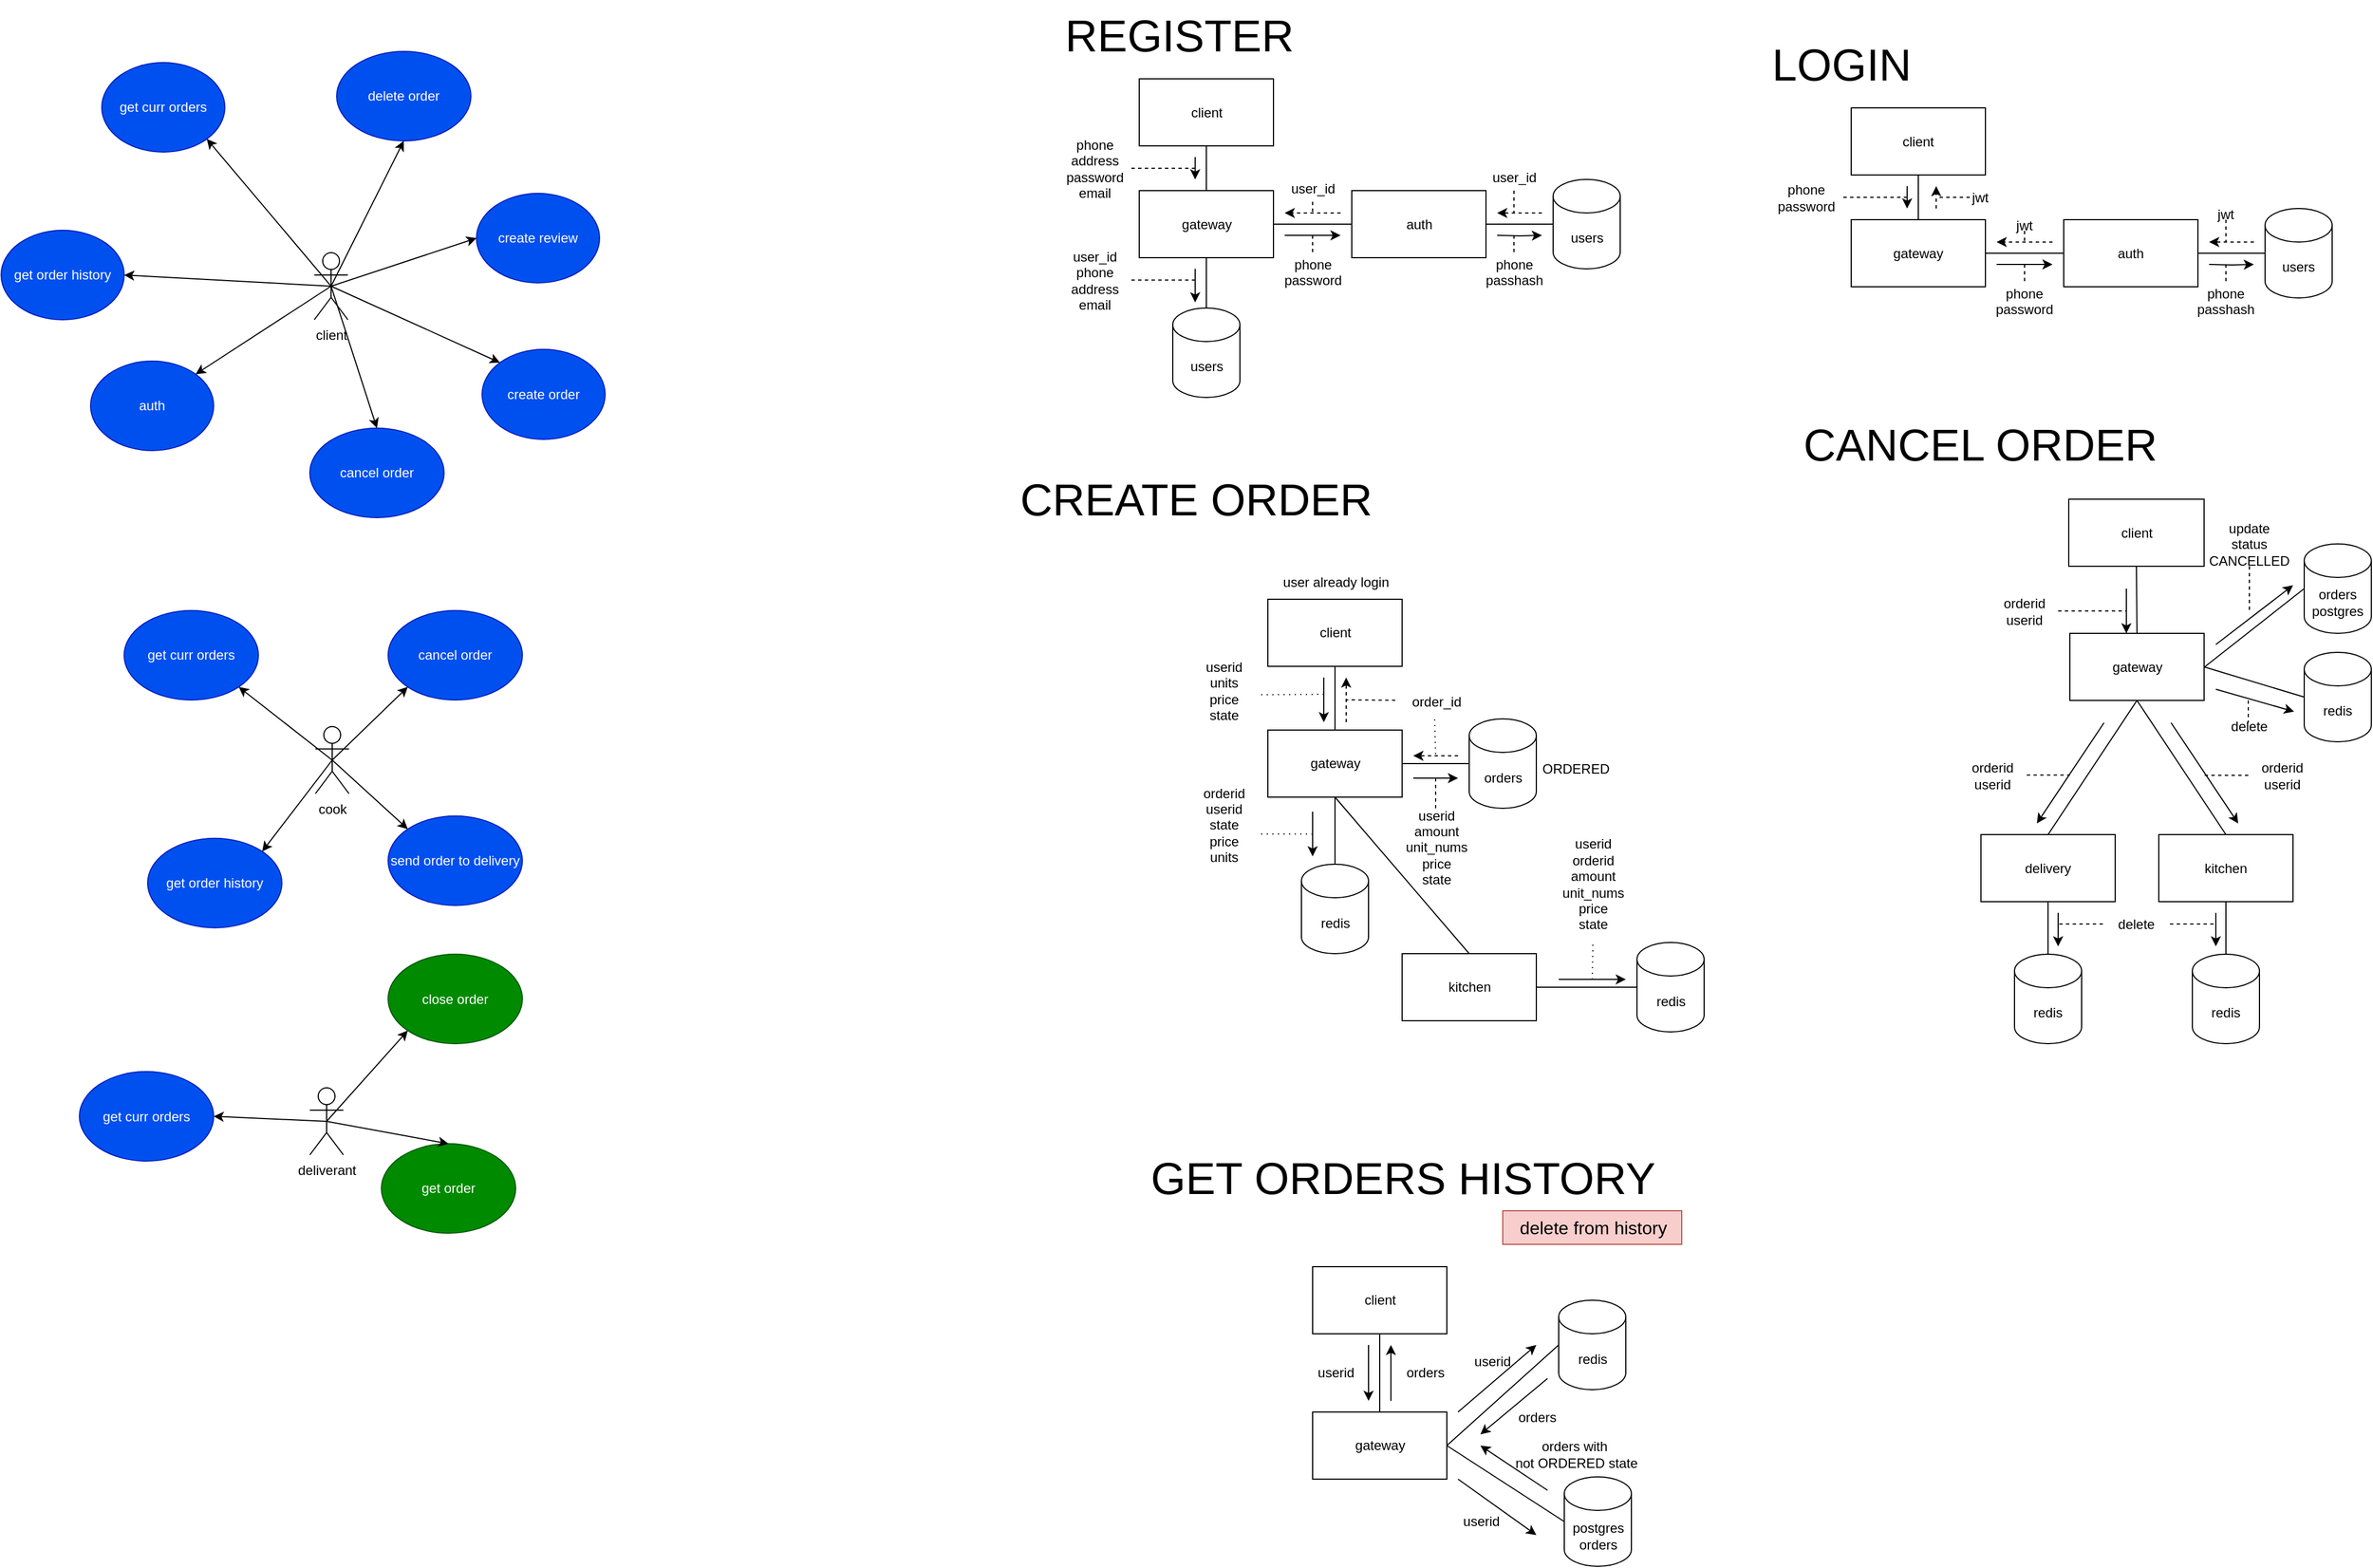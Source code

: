 <mxfile version="24.2.1" type="device">
  <diagram name="Страница — 1" id="h_CmLlEJqs-Y4hcS8QEQ">
    <mxGraphModel dx="2100" dy="2465" grid="1" gridSize="10" guides="1" tooltips="1" connect="1" arrows="1" fold="1" page="1" pageScale="1" pageWidth="827" pageHeight="1169" math="0" shadow="0">
      <root>
        <mxCell id="0" />
        <mxCell id="1" parent="0" />
        <mxCell id="nesLzePyY0byDXlQZDYF-5" value="client" style="shape=umlActor;verticalLabelPosition=bottom;verticalAlign=top;html=1;outlineConnect=0;" parent="1" vertex="1">
          <mxGeometry x="460" y="-237" width="30" height="60" as="geometry" />
        </mxCell>
        <mxCell id="nesLzePyY0byDXlQZDYF-7" value="auth" style="ellipse;whiteSpace=wrap;html=1;fillColor=#0050ef;fontColor=#ffffff;strokeColor=#001DBC;" parent="1" vertex="1">
          <mxGeometry x="260" y="-140" width="110" height="80" as="geometry" />
        </mxCell>
        <mxCell id="nesLzePyY0byDXlQZDYF-9" value="create order" style="ellipse;whiteSpace=wrap;html=1;fillColor=#0050ef;strokeColor=#001DBC;fontColor=#ffffff;" parent="1" vertex="1">
          <mxGeometry x="610" y="-150.5" width="110" height="80.5" as="geometry" />
        </mxCell>
        <mxCell id="nesLzePyY0byDXlQZDYF-10" value="cancel order" style="ellipse;whiteSpace=wrap;html=1;fillColor=#0050ef;fontColor=#ffffff;strokeColor=#001DBC;" parent="1" vertex="1">
          <mxGeometry x="456" y="-80" width="120" height="80" as="geometry" />
        </mxCell>
        <mxCell id="nesLzePyY0byDXlQZDYF-11" value="get order history" style="ellipse;whiteSpace=wrap;html=1;fillColor=#0050ef;fontColor=#ffffff;strokeColor=#001DBC;" parent="1" vertex="1">
          <mxGeometry x="180" y="-257" width="110" height="80" as="geometry" />
        </mxCell>
        <mxCell id="nesLzePyY0byDXlQZDYF-12" value="get curr orders" style="ellipse;whiteSpace=wrap;html=1;fillColor=#0050ef;fontColor=#ffffff;strokeColor=#001DBC;" parent="1" vertex="1">
          <mxGeometry x="270" y="-407" width="110" height="80" as="geometry" />
        </mxCell>
        <mxCell id="nesLzePyY0byDXlQZDYF-14" value="create review" style="ellipse;whiteSpace=wrap;html=1;fillColor=#0050ef;fontColor=#ffffff;strokeColor=#001DBC;" parent="1" vertex="1">
          <mxGeometry x="605" y="-290" width="110" height="80" as="geometry" />
        </mxCell>
        <mxCell id="nesLzePyY0byDXlQZDYF-15" value="" style="endArrow=none;html=1;rounded=0;entryX=0.5;entryY=0.5;entryDx=0;entryDy=0;entryPerimeter=0;exitX=1;exitY=1;exitDx=0;exitDy=0;endFill=0;startArrow=classic;startFill=1;" parent="1" source="nesLzePyY0byDXlQZDYF-12" target="nesLzePyY0byDXlQZDYF-5" edge="1">
          <mxGeometry width="50" height="50" relative="1" as="geometry">
            <mxPoint x="430" y="-97" as="sourcePoint" />
            <mxPoint x="480" y="-147" as="targetPoint" />
          </mxGeometry>
        </mxCell>
        <mxCell id="nesLzePyY0byDXlQZDYF-16" value="" style="endArrow=none;html=1;rounded=0;entryX=0.5;entryY=0.5;entryDx=0;entryDy=0;entryPerimeter=0;exitX=1;exitY=0.5;exitDx=0;exitDy=0;endFill=0;startArrow=classic;startFill=1;" parent="1" source="nesLzePyY0byDXlQZDYF-11" target="nesLzePyY0byDXlQZDYF-5" edge="1">
          <mxGeometry width="50" height="50" relative="1" as="geometry">
            <mxPoint x="160" y="-97" as="sourcePoint" />
            <mxPoint x="545" y="-197" as="targetPoint" />
          </mxGeometry>
        </mxCell>
        <mxCell id="nesLzePyY0byDXlQZDYF-17" value="" style="endArrow=none;html=1;rounded=0;exitX=1;exitY=0;exitDx=0;exitDy=0;entryX=0.5;entryY=0.5;entryDx=0;entryDy=0;entryPerimeter=0;endFill=0;startArrow=classic;startFill=1;" parent="1" source="nesLzePyY0byDXlQZDYF-7" target="nesLzePyY0byDXlQZDYF-5" edge="1">
          <mxGeometry width="50" height="50" relative="1" as="geometry">
            <mxPoint x="170" y="-87" as="sourcePoint" />
            <mxPoint x="555" y="-187" as="targetPoint" />
          </mxGeometry>
        </mxCell>
        <mxCell id="nesLzePyY0byDXlQZDYF-18" value="" style="endArrow=none;html=1;rounded=0;entryX=0.5;entryY=0.5;entryDx=0;entryDy=0;entryPerimeter=0;exitX=0.5;exitY=0;exitDx=0;exitDy=0;endFill=0;startArrow=classic;startFill=1;" parent="1" source="nesLzePyY0byDXlQZDYF-10" target="nesLzePyY0byDXlQZDYF-5" edge="1">
          <mxGeometry width="50" height="50" relative="1" as="geometry">
            <mxPoint x="180" y="-77" as="sourcePoint" />
            <mxPoint x="565" y="-177" as="targetPoint" />
          </mxGeometry>
        </mxCell>
        <mxCell id="nesLzePyY0byDXlQZDYF-19" value="" style="endArrow=none;html=1;rounded=0;exitX=0;exitY=0;exitDx=0;exitDy=0;entryX=0.5;entryY=0.5;entryDx=0;entryDy=0;entryPerimeter=0;endFill=0;startArrow=classic;startFill=1;" parent="1" source="nesLzePyY0byDXlQZDYF-9" target="nesLzePyY0byDXlQZDYF-5" edge="1">
          <mxGeometry width="50" height="50" relative="1" as="geometry">
            <mxPoint x="190" y="-67" as="sourcePoint" />
            <mxPoint x="530" y="-207" as="targetPoint" />
          </mxGeometry>
        </mxCell>
        <mxCell id="nesLzePyY0byDXlQZDYF-20" value="" style="endArrow=none;html=1;rounded=0;entryX=0.5;entryY=0.5;entryDx=0;entryDy=0;entryPerimeter=0;exitX=0;exitY=0.5;exitDx=0;exitDy=0;endFill=0;startArrow=classic;startFill=1;" parent="1" source="nesLzePyY0byDXlQZDYF-14" target="nesLzePyY0byDXlQZDYF-5" edge="1">
          <mxGeometry width="50" height="50" relative="1" as="geometry">
            <mxPoint x="200" y="-57" as="sourcePoint" />
            <mxPoint x="585" y="-157" as="targetPoint" />
          </mxGeometry>
        </mxCell>
        <mxCell id="nesLzePyY0byDXlQZDYF-21" value="cook&lt;div&gt;&lt;br&gt;&lt;/div&gt;" style="shape=umlActor;verticalLabelPosition=bottom;verticalAlign=top;html=1;outlineConnect=0;" parent="1" vertex="1">
          <mxGeometry x="461" y="186.88" width="30" height="60" as="geometry" />
        </mxCell>
        <mxCell id="nesLzePyY0byDXlQZDYF-23" value="get curr orders" style="ellipse;whiteSpace=wrap;html=1;fillColor=#0050ef;fontColor=#ffffff;strokeColor=#001DBC;" parent="1" vertex="1">
          <mxGeometry x="290" y="83.13" width="120" height="80" as="geometry" />
        </mxCell>
        <mxCell id="nesLzePyY0byDXlQZDYF-24" value="" style="endArrow=classic;html=1;rounded=0;exitX=0.5;exitY=0.5;exitDx=0;exitDy=0;exitPerimeter=0;entryX=1;entryY=1;entryDx=0;entryDy=0;" parent="1" source="nesLzePyY0byDXlQZDYF-21" target="nesLzePyY0byDXlQZDYF-23" edge="1">
          <mxGeometry width="50" height="50" relative="1" as="geometry">
            <mxPoint x="491" y="336.88" as="sourcePoint" />
            <mxPoint x="541" y="286.88" as="targetPoint" />
          </mxGeometry>
        </mxCell>
        <mxCell id="nesLzePyY0byDXlQZDYF-25" value="get order history" style="ellipse;whiteSpace=wrap;html=1;fillColor=#0050ef;fontColor=#ffffff;strokeColor=#001DBC;" parent="1" vertex="1">
          <mxGeometry x="311" y="286.88" width="120" height="80" as="geometry" />
        </mxCell>
        <mxCell id="nesLzePyY0byDXlQZDYF-26" value="" style="endArrow=classic;html=1;rounded=0;exitX=0.5;exitY=0.5;exitDx=0;exitDy=0;exitPerimeter=0;entryX=1;entryY=0;entryDx=0;entryDy=0;" parent="1" source="nesLzePyY0byDXlQZDYF-21" target="nesLzePyY0byDXlQZDYF-25" edge="1">
          <mxGeometry width="50" height="50" relative="1" as="geometry">
            <mxPoint x="491" y="336.88" as="sourcePoint" />
            <mxPoint x="541" y="286.88" as="targetPoint" />
          </mxGeometry>
        </mxCell>
        <mxCell id="nesLzePyY0byDXlQZDYF-28" value="send order to delivery" style="ellipse;whiteSpace=wrap;html=1;fillColor=#0050ef;fontColor=#ffffff;strokeColor=#001DBC;" parent="1" vertex="1">
          <mxGeometry x="526" y="266.88" width="120" height="80" as="geometry" />
        </mxCell>
        <mxCell id="nesLzePyY0byDXlQZDYF-29" value="" style="endArrow=classic;html=1;rounded=0;exitX=0.5;exitY=0.5;exitDx=0;exitDy=0;exitPerimeter=0;entryX=0;entryY=0;entryDx=0;entryDy=0;" parent="1" source="nesLzePyY0byDXlQZDYF-21" target="nesLzePyY0byDXlQZDYF-28" edge="1">
          <mxGeometry width="50" height="50" relative="1" as="geometry">
            <mxPoint x="441" y="236.88" as="sourcePoint" />
            <mxPoint x="491" y="186.88" as="targetPoint" />
          </mxGeometry>
        </mxCell>
        <mxCell id="nesLzePyY0byDXlQZDYF-30" value="cancel order" style="ellipse;whiteSpace=wrap;html=1;fillColor=#0050ef;fontColor=#ffffff;strokeColor=#001DBC;" parent="1" vertex="1">
          <mxGeometry x="526" y="83.13" width="120" height="80" as="geometry" />
        </mxCell>
        <mxCell id="nesLzePyY0byDXlQZDYF-31" value="" style="endArrow=classic;html=1;rounded=0;exitX=0.5;exitY=0.5;exitDx=0;exitDy=0;exitPerimeter=0;entryX=0;entryY=1;entryDx=0;entryDy=0;" parent="1" source="nesLzePyY0byDXlQZDYF-21" target="nesLzePyY0byDXlQZDYF-30" edge="1">
          <mxGeometry width="50" height="50" relative="1" as="geometry">
            <mxPoint x="441" y="236.88" as="sourcePoint" />
            <mxPoint x="491" y="186.88" as="targetPoint" />
          </mxGeometry>
        </mxCell>
        <mxCell id="nesLzePyY0byDXlQZDYF-32" value="deliverant" style="shape=umlActor;verticalLabelPosition=bottom;verticalAlign=top;html=1;outlineConnect=0;" parent="1" vertex="1">
          <mxGeometry x="456" y="510" width="30" height="60" as="geometry" />
        </mxCell>
        <mxCell id="nesLzePyY0byDXlQZDYF-33" value="get curr orders" style="ellipse;whiteSpace=wrap;html=1;fillColor=#0050ef;fontColor=#ffffff;strokeColor=#001DBC;" parent="1" vertex="1">
          <mxGeometry x="250" y="495.5" width="120" height="80" as="geometry" />
        </mxCell>
        <mxCell id="nesLzePyY0byDXlQZDYF-34" value="" style="endArrow=classic;html=1;rounded=0;exitX=0.5;exitY=0.5;exitDx=0;exitDy=0;exitPerimeter=0;entryX=1;entryY=0.5;entryDx=0;entryDy=0;" parent="1" source="nesLzePyY0byDXlQZDYF-32" target="nesLzePyY0byDXlQZDYF-33" edge="1">
          <mxGeometry width="50" height="50" relative="1" as="geometry">
            <mxPoint x="490" y="530" as="sourcePoint" />
            <mxPoint x="540" y="480" as="targetPoint" />
          </mxGeometry>
        </mxCell>
        <mxCell id="nesLzePyY0byDXlQZDYF-35" value="get order" style="ellipse;whiteSpace=wrap;html=1;fillColor=#008a00;fontColor=#ffffff;strokeColor=#005700;" parent="1" vertex="1">
          <mxGeometry x="520" y="560" width="120" height="80" as="geometry" />
        </mxCell>
        <mxCell id="nesLzePyY0byDXlQZDYF-36" value="" style="endArrow=classic;html=1;rounded=0;exitX=0.5;exitY=0.5;exitDx=0;exitDy=0;exitPerimeter=0;entryX=0.5;entryY=0;entryDx=0;entryDy=0;" parent="1" source="nesLzePyY0byDXlQZDYF-32" target="nesLzePyY0byDXlQZDYF-35" edge="1">
          <mxGeometry width="50" height="50" relative="1" as="geometry">
            <mxPoint x="490" y="530" as="sourcePoint" />
            <mxPoint x="540" y="480" as="targetPoint" />
          </mxGeometry>
        </mxCell>
        <mxCell id="nesLzePyY0byDXlQZDYF-37" value="close order" style="ellipse;whiteSpace=wrap;html=1;fillColor=#008a00;fontColor=#ffffff;strokeColor=#005700;" parent="1" vertex="1">
          <mxGeometry x="526" y="390.5" width="120" height="80" as="geometry" />
        </mxCell>
        <mxCell id="nesLzePyY0byDXlQZDYF-38" value="" style="endArrow=classic;html=1;rounded=0;exitX=0.5;exitY=0.5;exitDx=0;exitDy=0;exitPerimeter=0;entryX=0;entryY=1;entryDx=0;entryDy=0;" parent="1" source="nesLzePyY0byDXlQZDYF-32" target="nesLzePyY0byDXlQZDYF-37" edge="1">
          <mxGeometry width="50" height="50" relative="1" as="geometry">
            <mxPoint x="490" y="530" as="sourcePoint" />
            <mxPoint x="540" y="480" as="targetPoint" />
          </mxGeometry>
        </mxCell>
        <mxCell id="nesLzePyY0byDXlQZDYF-54" value="delete order" style="ellipse;whiteSpace=wrap;html=1;align=center;fillColor=#0050ef;strokeColor=#001DBC;fontColor=#ffffff;" parent="1" vertex="1">
          <mxGeometry x="480" y="-417" width="120" height="80" as="geometry" />
        </mxCell>
        <mxCell id="nesLzePyY0byDXlQZDYF-55" value="" style="endArrow=classic;html=1;rounded=0;exitX=0.5;exitY=0.5;exitDx=0;exitDy=0;exitPerimeter=0;entryX=0.5;entryY=1;entryDx=0;entryDy=0;" parent="1" source="nesLzePyY0byDXlQZDYF-5" target="nesLzePyY0byDXlQZDYF-54" edge="1">
          <mxGeometry width="50" height="50" relative="1" as="geometry">
            <mxPoint x="510" y="43" as="sourcePoint" />
            <mxPoint x="560" y="-7" as="targetPoint" />
          </mxGeometry>
        </mxCell>
        <mxCell id="nesLzePyY0byDXlQZDYF-253" value="client" style="rounded=0;whiteSpace=wrap;html=1;" parent="1" vertex="1">
          <mxGeometry x="1312.5" y="73" width="120" height="60" as="geometry" />
        </mxCell>
        <mxCell id="nesLzePyY0byDXlQZDYF-256" value="gateway" style="rounded=0;whiteSpace=wrap;html=1;" parent="1" vertex="1">
          <mxGeometry x="1312.5" y="190" width="120" height="60" as="geometry" />
        </mxCell>
        <mxCell id="nesLzePyY0byDXlQZDYF-259" value="" style="endArrow=none;dashed=1;html=1;rounded=0;entryX=1.012;entryY=0.549;entryDx=0;entryDy=0;entryPerimeter=0;dashPattern=1 4;" parent="1" target="nesLzePyY0byDXlQZDYF-358" edge="1">
          <mxGeometry width="50" height="50" relative="1" as="geometry">
            <mxPoint x="1362.5" y="158" as="sourcePoint" />
            <mxPoint x="1282.5" y="158.5" as="targetPoint" />
          </mxGeometry>
        </mxCell>
        <mxCell id="nesLzePyY0byDXlQZDYF-261" value="user already login" style="text;html=1;align=center;verticalAlign=middle;resizable=0;points=[];autosize=1;strokeColor=none;fillColor=none;" parent="1" vertex="1">
          <mxGeometry x="1312.5" y="43" width="120" height="30" as="geometry" />
        </mxCell>
        <mxCell id="nesLzePyY0byDXlQZDYF-262" value="orders" style="shape=cylinder3;whiteSpace=wrap;html=1;boundedLbl=1;backgroundOutline=1;size=15;" parent="1" vertex="1">
          <mxGeometry x="1492.5" y="180" width="60" height="80" as="geometry" />
        </mxCell>
        <mxCell id="nesLzePyY0byDXlQZDYF-264" value="client" style="rounded=0;whiteSpace=wrap;html=1;" parent="1" vertex="1">
          <mxGeometry x="1197.5" y="-392.5" width="120" height="60" as="geometry" />
        </mxCell>
        <mxCell id="nesLzePyY0byDXlQZDYF-265" value="gateway" style="rounded=0;whiteSpace=wrap;html=1;" parent="1" vertex="1">
          <mxGeometry x="1197.5" y="-292.5" width="120" height="60" as="geometry" />
        </mxCell>
        <mxCell id="nesLzePyY0byDXlQZDYF-269" value="" style="endArrow=none;dashed=1;html=1;rounded=0;entryX=1;entryY=0.5;entryDx=0;entryDy=0;" parent="1" target="nesLzePyY0byDXlQZDYF-283" edge="1">
          <mxGeometry width="50" height="50" relative="1" as="geometry">
            <mxPoint x="1247.5" y="-312.5" as="sourcePoint" />
            <mxPoint x="1167.5" y="-312.5" as="targetPoint" />
          </mxGeometry>
        </mxCell>
        <mxCell id="nesLzePyY0byDXlQZDYF-271" value="auth" style="rounded=0;whiteSpace=wrap;html=1;" parent="1" vertex="1">
          <mxGeometry x="1387.5" y="-292.5" width="120" height="60" as="geometry" />
        </mxCell>
        <mxCell id="nesLzePyY0byDXlQZDYF-276" value="" style="endArrow=none;html=1;rounded=0;entryX=0.5;entryY=1;entryDx=0;entryDy=0;exitX=0.5;exitY=0;exitDx=0;exitDy=0;" parent="1" source="nesLzePyY0byDXlQZDYF-265" target="nesLzePyY0byDXlQZDYF-264" edge="1">
          <mxGeometry width="50" height="50" relative="1" as="geometry">
            <mxPoint x="1197.5" y="-212.5" as="sourcePoint" />
            <mxPoint x="1247.5" y="-262.5" as="targetPoint" />
          </mxGeometry>
        </mxCell>
        <mxCell id="nesLzePyY0byDXlQZDYF-278" value="" style="endArrow=classic;html=1;rounded=0;" parent="1" edge="1">
          <mxGeometry width="50" height="50" relative="1" as="geometry">
            <mxPoint x="1247.5" y="-322.5" as="sourcePoint" />
            <mxPoint x="1247.5" y="-302.5" as="targetPoint" />
          </mxGeometry>
        </mxCell>
        <mxCell id="nesLzePyY0byDXlQZDYF-280" value="" style="endArrow=none;html=1;rounded=0;entryX=0;entryY=0.5;entryDx=0;entryDy=0;exitX=1;exitY=0.5;exitDx=0;exitDy=0;" parent="1" source="nesLzePyY0byDXlQZDYF-265" target="nesLzePyY0byDXlQZDYF-271" edge="1">
          <mxGeometry width="50" height="50" relative="1" as="geometry">
            <mxPoint x="1197.5" y="-212.5" as="sourcePoint" />
            <mxPoint x="1247.5" y="-262.5" as="targetPoint" />
          </mxGeometry>
        </mxCell>
        <mxCell id="nesLzePyY0byDXlQZDYF-281" value="" style="endArrow=classic;html=1;rounded=0;" parent="1" edge="1">
          <mxGeometry width="50" height="50" relative="1" as="geometry">
            <mxPoint x="1327.5" y="-252.5" as="sourcePoint" />
            <mxPoint x="1377.5" y="-252.5" as="targetPoint" />
          </mxGeometry>
        </mxCell>
        <mxCell id="nesLzePyY0byDXlQZDYF-282" value="&lt;div&gt;phone&lt;/div&gt;&lt;div&gt;password&lt;br&gt;&lt;div&gt;&lt;br&gt;&lt;/div&gt;&lt;/div&gt;" style="text;html=1;align=center;verticalAlign=middle;whiteSpace=wrap;rounded=0;" parent="1" vertex="1">
          <mxGeometry x="1317.5" y="-237.5" width="70" height="50" as="geometry" />
        </mxCell>
        <mxCell id="nesLzePyY0byDXlQZDYF-283" value="&lt;div&gt;phone&lt;/div&gt;&lt;div&gt;address&lt;/div&gt;&lt;div&gt;password&lt;br&gt;&lt;div&gt;email&lt;/div&gt;&lt;/div&gt;" style="text;html=1;align=center;verticalAlign=middle;whiteSpace=wrap;rounded=0;" parent="1" vertex="1">
          <mxGeometry x="1127.5" y="-332.5" width="60" height="40" as="geometry" />
        </mxCell>
        <mxCell id="nesLzePyY0byDXlQZDYF-284" value="" style="endArrow=none;dashed=1;html=1;rounded=0;entryX=0.5;entryY=0;entryDx=0;entryDy=0;" parent="1" target="nesLzePyY0byDXlQZDYF-282" edge="1">
          <mxGeometry width="50" height="50" relative="1" as="geometry">
            <mxPoint x="1352.5" y="-252.5" as="sourcePoint" />
            <mxPoint x="1177.5" y="-302.5" as="targetPoint" />
          </mxGeometry>
        </mxCell>
        <mxCell id="nesLzePyY0byDXlQZDYF-286" value="users" style="shape=cylinder3;whiteSpace=wrap;html=1;boundedLbl=1;backgroundOutline=1;size=15;" parent="1" vertex="1">
          <mxGeometry x="1567.5" y="-302.5" width="60" height="80" as="geometry" />
        </mxCell>
        <mxCell id="nesLzePyY0byDXlQZDYF-287" style="edgeStyle=orthogonalEdgeStyle;rounded=0;orthogonalLoop=1;jettySize=auto;html=1;" parent="1" edge="1">
          <mxGeometry relative="1" as="geometry">
            <mxPoint x="1517.5" y="-252.5" as="sourcePoint" />
            <mxPoint x="1557.5" y="-252.5" as="targetPoint" />
          </mxGeometry>
        </mxCell>
        <mxCell id="nesLzePyY0byDXlQZDYF-289" value="&lt;div&gt;phone&lt;/div&gt;&lt;div&gt;passhash&lt;br&gt;&lt;div&gt;&lt;br&gt;&lt;/div&gt;&lt;/div&gt;" style="text;html=1;align=center;verticalAlign=middle;whiteSpace=wrap;rounded=0;" parent="1" vertex="1">
          <mxGeometry x="1497.5" y="-237.5" width="70" height="50" as="geometry" />
        </mxCell>
        <mxCell id="nesLzePyY0byDXlQZDYF-290" value="" style="endArrow=none;dashed=1;html=1;rounded=0;entryX=0.5;entryY=0;entryDx=0;entryDy=0;" parent="1" target="nesLzePyY0byDXlQZDYF-289" edge="1">
          <mxGeometry width="50" height="50" relative="1" as="geometry">
            <mxPoint x="1532.5" y="-252.5" as="sourcePoint" />
            <mxPoint x="1362.5" y="-192.5" as="targetPoint" />
          </mxGeometry>
        </mxCell>
        <mxCell id="nesLzePyY0byDXlQZDYF-291" value="" style="endArrow=none;html=1;rounded=0;entryX=0;entryY=0.5;entryDx=0;entryDy=0;exitX=1;exitY=0.5;exitDx=0;exitDy=0;entryPerimeter=0;" parent="1" source="nesLzePyY0byDXlQZDYF-271" target="nesLzePyY0byDXlQZDYF-286" edge="1">
          <mxGeometry width="50" height="50" relative="1" as="geometry">
            <mxPoint x="1327.5" y="-252.5" as="sourcePoint" />
            <mxPoint x="1397.5" y="-252.5" as="targetPoint" />
          </mxGeometry>
        </mxCell>
        <mxCell id="nesLzePyY0byDXlQZDYF-292" value="" style="endArrow=classic;html=1;rounded=0;dashed=1;" parent="1" edge="1">
          <mxGeometry width="50" height="50" relative="1" as="geometry">
            <mxPoint x="1557.5" y="-272.5" as="sourcePoint" />
            <mxPoint x="1517.5" y="-272.5" as="targetPoint" />
          </mxGeometry>
        </mxCell>
        <mxCell id="nesLzePyY0byDXlQZDYF-293" value="user_id&lt;div&gt;&lt;div&gt;&lt;br&gt;&lt;/div&gt;&lt;/div&gt;" style="text;html=1;align=center;verticalAlign=middle;whiteSpace=wrap;rounded=0;" parent="1" vertex="1">
          <mxGeometry x="1512.5" y="-302.5" width="40" height="10" as="geometry" />
        </mxCell>
        <mxCell id="nesLzePyY0byDXlQZDYF-294" value="" style="endArrow=none;dashed=1;html=1;rounded=0;exitX=0.5;exitY=1;exitDx=0;exitDy=0;" parent="1" source="nesLzePyY0byDXlQZDYF-293" edge="1">
          <mxGeometry width="50" height="50" relative="1" as="geometry">
            <mxPoint x="1542.5" y="-242.5" as="sourcePoint" />
            <mxPoint x="1532.5" y="-272.5" as="targetPoint" />
          </mxGeometry>
        </mxCell>
        <mxCell id="nesLzePyY0byDXlQZDYF-295" value="" style="endArrow=classic;html=1;rounded=0;dashed=1;" parent="1" edge="1">
          <mxGeometry width="50" height="50" relative="1" as="geometry">
            <mxPoint x="1377.5" y="-272.5" as="sourcePoint" />
            <mxPoint x="1327.5" y="-272.5" as="targetPoint" />
          </mxGeometry>
        </mxCell>
        <mxCell id="nesLzePyY0byDXlQZDYF-298" value="user_id&lt;div&gt;&lt;div&gt;&lt;br&gt;&lt;/div&gt;&lt;/div&gt;" style="text;html=1;align=center;verticalAlign=middle;whiteSpace=wrap;rounded=0;" parent="1" vertex="1">
          <mxGeometry x="1332.5" y="-292.5" width="40" height="10" as="geometry" />
        </mxCell>
        <mxCell id="nesLzePyY0byDXlQZDYF-299" value="" style="endArrow=none;dashed=1;html=1;rounded=0;exitX=0.5;exitY=1;exitDx=0;exitDy=0;" parent="1" source="nesLzePyY0byDXlQZDYF-298" edge="1">
          <mxGeometry width="50" height="50" relative="1" as="geometry">
            <mxPoint x="1362.5" y="-242.5" as="sourcePoint" />
            <mxPoint x="1352.5" y="-272.5" as="targetPoint" />
          </mxGeometry>
        </mxCell>
        <mxCell id="nesLzePyY0byDXlQZDYF-300" value="" style="endArrow=none;html=1;rounded=0;entryX=0.5;entryY=1;entryDx=0;entryDy=0;exitX=0.5;exitY=0;exitDx=0;exitDy=0;exitPerimeter=0;" parent="1" source="nesLzePyY0byDXlQZDYF-307" target="nesLzePyY0byDXlQZDYF-265" edge="1">
          <mxGeometry width="50" height="50" relative="1" as="geometry">
            <mxPoint x="1257.5" y="-182.5" as="sourcePoint" />
            <mxPoint x="1347.5" y="-212.5" as="targetPoint" />
          </mxGeometry>
        </mxCell>
        <mxCell id="nesLzePyY0byDXlQZDYF-302" value="" style="endArrow=classic;html=1;rounded=0;" parent="1" edge="1">
          <mxGeometry width="50" height="50" relative="1" as="geometry">
            <mxPoint x="1247.5" y="-222.5" as="sourcePoint" />
            <mxPoint x="1247.5" y="-192.5" as="targetPoint" />
          </mxGeometry>
        </mxCell>
        <mxCell id="nesLzePyY0byDXlQZDYF-303" value="" style="endArrow=none;dashed=1;html=1;rounded=0;entryX=1;entryY=0.5;entryDx=0;entryDy=0;" parent="1" target="nesLzePyY0byDXlQZDYF-304" edge="1">
          <mxGeometry width="50" height="50" relative="1" as="geometry">
            <mxPoint x="1247.5" y="-212.5" as="sourcePoint" />
            <mxPoint x="1217.5" y="-212.5" as="targetPoint" />
          </mxGeometry>
        </mxCell>
        <mxCell id="nesLzePyY0byDXlQZDYF-304" value="user_id&lt;div&gt;&lt;div&gt;&lt;div&gt;phone&lt;/div&gt;&lt;div&gt;address&lt;/div&gt;&lt;div&gt;&lt;div&gt;email&lt;/div&gt;&lt;/div&gt;&lt;/div&gt;&lt;/div&gt;" style="text;html=1;align=center;verticalAlign=middle;whiteSpace=wrap;rounded=0;" parent="1" vertex="1">
          <mxGeometry x="1127.5" y="-232.5" width="60" height="40" as="geometry" />
        </mxCell>
        <mxCell id="nesLzePyY0byDXlQZDYF-307" value="users" style="shape=cylinder3;whiteSpace=wrap;html=1;boundedLbl=1;backgroundOutline=1;size=15;" parent="1" vertex="1">
          <mxGeometry x="1227.5" y="-187.5" width="60" height="80" as="geometry" />
        </mxCell>
        <mxCell id="nesLzePyY0byDXlQZDYF-316" value="&lt;font style=&quot;font-size: 40px;&quot;&gt;REGISTER&lt;/font&gt;" style="text;html=1;align=center;verticalAlign=middle;resizable=0;points=[];autosize=1;strokeColor=none;fillColor=none;" parent="1" vertex="1">
          <mxGeometry x="1117.5" y="-462.5" width="230" height="60" as="geometry" />
        </mxCell>
        <mxCell id="nesLzePyY0byDXlQZDYF-317" value="&lt;font style=&quot;font-size: 40px;&quot;&gt;LOGIN&lt;/font&gt;" style="text;html=1;align=center;verticalAlign=middle;resizable=0;points=[];autosize=1;strokeColor=none;fillColor=none;" parent="1" vertex="1">
          <mxGeometry x="1750" y="-436.5" width="150" height="60" as="geometry" />
        </mxCell>
        <mxCell id="nesLzePyY0byDXlQZDYF-318" value="client" style="rounded=0;whiteSpace=wrap;html=1;" parent="1" vertex="1">
          <mxGeometry x="1834" y="-366.5" width="120" height="60" as="geometry" />
        </mxCell>
        <mxCell id="nesLzePyY0byDXlQZDYF-319" value="gateway" style="rounded=0;whiteSpace=wrap;html=1;" parent="1" vertex="1">
          <mxGeometry x="1834" y="-266.5" width="120" height="60" as="geometry" />
        </mxCell>
        <mxCell id="nesLzePyY0byDXlQZDYF-320" value="" style="endArrow=none;dashed=1;html=1;rounded=0;entryX=1;entryY=0.5;entryDx=0;entryDy=0;" parent="1" target="nesLzePyY0byDXlQZDYF-327" edge="1">
          <mxGeometry width="50" height="50" relative="1" as="geometry">
            <mxPoint x="1884" y="-286.5" as="sourcePoint" />
            <mxPoint x="1804" y="-286.5" as="targetPoint" />
          </mxGeometry>
        </mxCell>
        <mxCell id="nesLzePyY0byDXlQZDYF-321" value="auth" style="rounded=0;whiteSpace=wrap;html=1;" parent="1" vertex="1">
          <mxGeometry x="2024" y="-266.5" width="120" height="60" as="geometry" />
        </mxCell>
        <mxCell id="nesLzePyY0byDXlQZDYF-322" value="" style="endArrow=none;html=1;rounded=0;entryX=0.5;entryY=1;entryDx=0;entryDy=0;exitX=0.5;exitY=0;exitDx=0;exitDy=0;" parent="1" source="nesLzePyY0byDXlQZDYF-319" target="nesLzePyY0byDXlQZDYF-318" edge="1">
          <mxGeometry width="50" height="50" relative="1" as="geometry">
            <mxPoint x="1834" y="-186.5" as="sourcePoint" />
            <mxPoint x="1884" y="-236.5" as="targetPoint" />
          </mxGeometry>
        </mxCell>
        <mxCell id="nesLzePyY0byDXlQZDYF-323" value="" style="endArrow=classic;html=1;rounded=0;" parent="1" edge="1">
          <mxGeometry width="50" height="50" relative="1" as="geometry">
            <mxPoint x="1884" y="-296.5" as="sourcePoint" />
            <mxPoint x="1884" y="-276.5" as="targetPoint" />
          </mxGeometry>
        </mxCell>
        <mxCell id="nesLzePyY0byDXlQZDYF-324" value="" style="endArrow=none;html=1;rounded=0;entryX=0;entryY=0.5;entryDx=0;entryDy=0;exitX=1;exitY=0.5;exitDx=0;exitDy=0;" parent="1" source="nesLzePyY0byDXlQZDYF-319" target="nesLzePyY0byDXlQZDYF-321" edge="1">
          <mxGeometry width="50" height="50" relative="1" as="geometry">
            <mxPoint x="1834" y="-186.5" as="sourcePoint" />
            <mxPoint x="1884" y="-236.5" as="targetPoint" />
          </mxGeometry>
        </mxCell>
        <mxCell id="nesLzePyY0byDXlQZDYF-325" value="" style="endArrow=classic;html=1;rounded=0;" parent="1" edge="1">
          <mxGeometry width="50" height="50" relative="1" as="geometry">
            <mxPoint x="1964" y="-226.5" as="sourcePoint" />
            <mxPoint x="2014" y="-226.5" as="targetPoint" />
          </mxGeometry>
        </mxCell>
        <mxCell id="nesLzePyY0byDXlQZDYF-326" value="&lt;div&gt;phone&lt;/div&gt;&lt;div&gt;password&lt;br&gt;&lt;div&gt;&lt;br&gt;&lt;/div&gt;&lt;/div&gt;" style="text;html=1;align=center;verticalAlign=middle;whiteSpace=wrap;rounded=0;" parent="1" vertex="1">
          <mxGeometry x="1954" y="-211.5" width="70" height="50" as="geometry" />
        </mxCell>
        <mxCell id="nesLzePyY0byDXlQZDYF-327" value="&lt;div&gt;phone&lt;/div&gt;&lt;div&gt;password&lt;/div&gt;" style="text;html=1;align=center;verticalAlign=middle;whiteSpace=wrap;rounded=0;" parent="1" vertex="1">
          <mxGeometry x="1764" y="-306.5" width="60" height="40" as="geometry" />
        </mxCell>
        <mxCell id="nesLzePyY0byDXlQZDYF-328" value="" style="endArrow=none;dashed=1;html=1;rounded=0;entryX=0.5;entryY=0;entryDx=0;entryDy=0;" parent="1" target="nesLzePyY0byDXlQZDYF-326" edge="1">
          <mxGeometry width="50" height="50" relative="1" as="geometry">
            <mxPoint x="1989" y="-226.5" as="sourcePoint" />
            <mxPoint x="1814" y="-276.5" as="targetPoint" />
          </mxGeometry>
        </mxCell>
        <mxCell id="nesLzePyY0byDXlQZDYF-329" value="users" style="shape=cylinder3;whiteSpace=wrap;html=1;boundedLbl=1;backgroundOutline=1;size=15;" parent="1" vertex="1">
          <mxGeometry x="2204" y="-276.5" width="60" height="80" as="geometry" />
        </mxCell>
        <mxCell id="nesLzePyY0byDXlQZDYF-330" style="edgeStyle=orthogonalEdgeStyle;rounded=0;orthogonalLoop=1;jettySize=auto;html=1;" parent="1" edge="1">
          <mxGeometry relative="1" as="geometry">
            <mxPoint x="2154" y="-226.5" as="sourcePoint" />
            <mxPoint x="2194" y="-226.5" as="targetPoint" />
          </mxGeometry>
        </mxCell>
        <mxCell id="nesLzePyY0byDXlQZDYF-331" value="&lt;div&gt;phone&lt;/div&gt;&lt;div&gt;passhash&lt;br&gt;&lt;div&gt;&lt;br&gt;&lt;/div&gt;&lt;/div&gt;" style="text;html=1;align=center;verticalAlign=middle;whiteSpace=wrap;rounded=0;" parent="1" vertex="1">
          <mxGeometry x="2134" y="-211.5" width="70" height="50" as="geometry" />
        </mxCell>
        <mxCell id="nesLzePyY0byDXlQZDYF-332" value="" style="endArrow=none;dashed=1;html=1;rounded=0;entryX=0.5;entryY=0;entryDx=0;entryDy=0;" parent="1" target="nesLzePyY0byDXlQZDYF-331" edge="1">
          <mxGeometry width="50" height="50" relative="1" as="geometry">
            <mxPoint x="2169" y="-226.5" as="sourcePoint" />
            <mxPoint x="1999" y="-166.5" as="targetPoint" />
          </mxGeometry>
        </mxCell>
        <mxCell id="nesLzePyY0byDXlQZDYF-333" value="" style="endArrow=none;html=1;rounded=0;entryX=0;entryY=0.5;entryDx=0;entryDy=0;exitX=1;exitY=0.5;exitDx=0;exitDy=0;entryPerimeter=0;" parent="1" source="nesLzePyY0byDXlQZDYF-321" target="nesLzePyY0byDXlQZDYF-329" edge="1">
          <mxGeometry width="50" height="50" relative="1" as="geometry">
            <mxPoint x="1964" y="-226.5" as="sourcePoint" />
            <mxPoint x="2034" y="-226.5" as="targetPoint" />
          </mxGeometry>
        </mxCell>
        <mxCell id="nesLzePyY0byDXlQZDYF-334" value="" style="endArrow=classic;html=1;rounded=0;dashed=1;" parent="1" edge="1">
          <mxGeometry width="50" height="50" relative="1" as="geometry">
            <mxPoint x="2194" y="-246.5" as="sourcePoint" />
            <mxPoint x="2154" y="-246.5" as="targetPoint" />
          </mxGeometry>
        </mxCell>
        <mxCell id="nesLzePyY0byDXlQZDYF-335" value="jwt" style="text;html=1;align=center;verticalAlign=middle;whiteSpace=wrap;rounded=0;" parent="1" vertex="1">
          <mxGeometry x="2149" y="-276.5" width="40" height="10" as="geometry" />
        </mxCell>
        <mxCell id="nesLzePyY0byDXlQZDYF-336" value="" style="endArrow=none;dashed=1;html=1;rounded=0;exitX=0.5;exitY=1;exitDx=0;exitDy=0;" parent="1" source="nesLzePyY0byDXlQZDYF-335" edge="1">
          <mxGeometry width="50" height="50" relative="1" as="geometry">
            <mxPoint x="2179" y="-216.5" as="sourcePoint" />
            <mxPoint x="2169" y="-246.5" as="targetPoint" />
          </mxGeometry>
        </mxCell>
        <mxCell id="nesLzePyY0byDXlQZDYF-337" value="" style="endArrow=classic;html=1;rounded=0;dashed=1;" parent="1" edge="1">
          <mxGeometry width="50" height="50" relative="1" as="geometry">
            <mxPoint x="2014" y="-246.5" as="sourcePoint" />
            <mxPoint x="1964" y="-246.5" as="targetPoint" />
          </mxGeometry>
        </mxCell>
        <mxCell id="nesLzePyY0byDXlQZDYF-338" value="jwt" style="text;html=1;align=center;verticalAlign=middle;whiteSpace=wrap;rounded=0;" parent="1" vertex="1">
          <mxGeometry x="1969" y="-266.5" width="40" height="10" as="geometry" />
        </mxCell>
        <mxCell id="nesLzePyY0byDXlQZDYF-339" value="" style="endArrow=none;dashed=1;html=1;rounded=0;exitX=0.5;exitY=1;exitDx=0;exitDy=0;" parent="1" source="nesLzePyY0byDXlQZDYF-338" edge="1">
          <mxGeometry width="50" height="50" relative="1" as="geometry">
            <mxPoint x="1999" y="-216.5" as="sourcePoint" />
            <mxPoint x="1989" y="-246.5" as="targetPoint" />
          </mxGeometry>
        </mxCell>
        <mxCell id="nesLzePyY0byDXlQZDYF-345" value="" style="endArrow=classic;html=1;rounded=0;dashed=1;" parent="1" edge="1">
          <mxGeometry width="50" height="50" relative="1" as="geometry">
            <mxPoint x="1910" y="-276.5" as="sourcePoint" />
            <mxPoint x="1910" y="-296.5" as="targetPoint" />
          </mxGeometry>
        </mxCell>
        <mxCell id="nesLzePyY0byDXlQZDYF-346" value="" style="endArrow=none;dashed=1;html=1;rounded=0;exitX=0;exitY=0.5;exitDx=0;exitDy=0;" parent="1" source="nesLzePyY0byDXlQZDYF-349" edge="1">
          <mxGeometry width="50" height="50" relative="1" as="geometry">
            <mxPoint x="2010" y="-286.5" as="sourcePoint" />
            <mxPoint x="1910" y="-286.5" as="targetPoint" />
          </mxGeometry>
        </mxCell>
        <mxCell id="nesLzePyY0byDXlQZDYF-349" value="&lt;div&gt;jwt&lt;/div&gt;" style="text;html=1;align=center;verticalAlign=middle;whiteSpace=wrap;rounded=0;" parent="1" vertex="1">
          <mxGeometry x="1940" y="-306.5" width="19" height="40" as="geometry" />
        </mxCell>
        <mxCell id="nesLzePyY0byDXlQZDYF-350" value="&lt;font style=&quot;font-size: 40px;&quot;&gt;CREATE ORDER&lt;/font&gt;" style="text;html=1;align=center;verticalAlign=middle;resizable=0;points=[];autosize=1;strokeColor=none;fillColor=none;" parent="1" vertex="1">
          <mxGeometry x="1077.5" y="-47" width="340" height="60" as="geometry" />
        </mxCell>
        <mxCell id="nesLzePyY0byDXlQZDYF-351" value="" style="endArrow=none;html=1;rounded=0;entryX=0.5;entryY=1;entryDx=0;entryDy=0;exitX=0.5;exitY=0;exitDx=0;exitDy=0;" parent="1" source="nesLzePyY0byDXlQZDYF-256" target="nesLzePyY0byDXlQZDYF-253" edge="1">
          <mxGeometry width="50" height="50" relative="1" as="geometry">
            <mxPoint x="1402.5" y="163" as="sourcePoint" />
            <mxPoint x="1452.5" y="113" as="targetPoint" />
          </mxGeometry>
        </mxCell>
        <mxCell id="nesLzePyY0byDXlQZDYF-352" value="" style="endArrow=none;html=1;rounded=0;entryX=0;entryY=0.5;entryDx=0;entryDy=0;entryPerimeter=0;exitX=1;exitY=0.5;exitDx=0;exitDy=0;" parent="1" source="nesLzePyY0byDXlQZDYF-256" target="nesLzePyY0byDXlQZDYF-262" edge="1">
          <mxGeometry width="50" height="50" relative="1" as="geometry">
            <mxPoint x="1402.5" y="163" as="sourcePoint" />
            <mxPoint x="1452.5" y="113" as="targetPoint" />
          </mxGeometry>
        </mxCell>
        <mxCell id="nesLzePyY0byDXlQZDYF-353" value="" style="endArrow=classic;html=1;rounded=0;" parent="1" edge="1">
          <mxGeometry width="50" height="50" relative="1" as="geometry">
            <mxPoint x="1362.5" y="143" as="sourcePoint" />
            <mxPoint x="1362.5" y="183" as="targetPoint" />
          </mxGeometry>
        </mxCell>
        <mxCell id="nesLzePyY0byDXlQZDYF-355" value="" style="endArrow=classic;html=1;rounded=0;" parent="1" edge="1">
          <mxGeometry width="50" height="50" relative="1" as="geometry">
            <mxPoint x="1442.5" y="233" as="sourcePoint" />
            <mxPoint x="1482.5" y="233" as="targetPoint" />
          </mxGeometry>
        </mxCell>
        <mxCell id="nesLzePyY0byDXlQZDYF-356" value="" style="endArrow=classic;html=1;rounded=0;dashed=1;" parent="1" edge="1">
          <mxGeometry width="50" height="50" relative="1" as="geometry">
            <mxPoint x="1482.5" y="213" as="sourcePoint" />
            <mxPoint x="1442.5" y="213" as="targetPoint" />
          </mxGeometry>
        </mxCell>
        <mxCell id="nesLzePyY0byDXlQZDYF-357" value="order_id" style="text;html=1;align=center;verticalAlign=middle;resizable=0;points=[];autosize=1;strokeColor=none;fillColor=none;fontSize=12;" parent="1" vertex="1">
          <mxGeometry x="1427.5" y="150" width="70" height="30" as="geometry" />
        </mxCell>
        <mxCell id="nesLzePyY0byDXlQZDYF-358" value="&lt;div style=&quot;text-wrap: wrap;&quot;&gt;userid&lt;/div&gt;&lt;div style=&quot;text-wrap: wrap;&quot;&gt;units&lt;/div&gt;&lt;div style=&quot;text-wrap: wrap;&quot;&gt;price&lt;/div&gt;&lt;div style=&quot;text-wrap: wrap;&quot;&gt;state&lt;/div&gt;" style="text;html=1;align=center;verticalAlign=middle;resizable=0;points=[];autosize=1;strokeColor=none;fillColor=none;" parent="1" vertex="1">
          <mxGeometry x="1242.5" y="120" width="60" height="70" as="geometry" />
        </mxCell>
        <mxCell id="nesLzePyY0byDXlQZDYF-359" value="" style="endArrow=none;dashed=1;html=1;rounded=0;exitX=0.487;exitY=1.017;exitDx=0;exitDy=0;exitPerimeter=0;dashPattern=1 4;strokeWidth=1;" parent="1" source="nesLzePyY0byDXlQZDYF-357" edge="1">
          <mxGeometry width="50" height="50" relative="1" as="geometry">
            <mxPoint x="1462.5" y="193" as="sourcePoint" />
            <mxPoint x="1462.5" y="213" as="targetPoint" />
          </mxGeometry>
        </mxCell>
        <mxCell id="nesLzePyY0byDXlQZDYF-361" value="" style="endArrow=none;dashed=1;html=1;rounded=0;" parent="1" edge="1">
          <mxGeometry width="50" height="50" relative="1" as="geometry">
            <mxPoint x="1462.5" y="233" as="sourcePoint" />
            <mxPoint x="1462.5" y="263" as="targetPoint" />
          </mxGeometry>
        </mxCell>
        <mxCell id="nesLzePyY0byDXlQZDYF-362" value="&lt;div style=&quot;text-wrap: wrap; font-size: 12px;&quot;&gt;userid&lt;/div&gt;&lt;div style=&quot;text-wrap: wrap; font-size: 12px;&quot;&gt;amount&lt;/div&gt;&lt;div style=&quot;text-wrap: wrap; font-size: 12px;&quot;&gt;unit_nums&lt;/div&gt;&lt;div style=&quot;text-wrap: wrap; font-size: 12px;&quot;&gt;price&lt;/div&gt;&lt;div style=&quot;text-wrap: wrap; font-size: 12px;&quot;&gt;state&lt;/div&gt;" style="text;html=1;align=center;verticalAlign=middle;resizable=0;points=[];autosize=1;strokeColor=none;fillColor=none;fontSize=12;" parent="1" vertex="1">
          <mxGeometry x="1422.5" y="250" width="80" height="90" as="geometry" />
        </mxCell>
        <mxCell id="nesLzePyY0byDXlQZDYF-364" value="" style="endArrow=none;html=1;rounded=0;entryX=0.5;entryY=1;entryDx=0;entryDy=0;exitX=0.5;exitY=0;exitDx=0;exitDy=0;exitPerimeter=0;" parent="1" source="nesLzePyY0byDXlQZDYF-365" target="nesLzePyY0byDXlQZDYF-256" edge="1">
          <mxGeometry width="50" height="50" relative="1" as="geometry">
            <mxPoint x="1372.5" y="293" as="sourcePoint" />
            <mxPoint x="1372.5" y="253" as="targetPoint" />
          </mxGeometry>
        </mxCell>
        <mxCell id="nesLzePyY0byDXlQZDYF-365" value="redis" style="shape=cylinder3;whiteSpace=wrap;html=1;boundedLbl=1;backgroundOutline=1;size=15;" parent="1" vertex="1">
          <mxGeometry x="1342.5" y="310" width="60" height="80" as="geometry" />
        </mxCell>
        <mxCell id="nesLzePyY0byDXlQZDYF-366" value="" style="endArrow=classic;html=1;rounded=0;" parent="1" edge="1">
          <mxGeometry width="50" height="50" relative="1" as="geometry">
            <mxPoint x="1352.5" y="263" as="sourcePoint" />
            <mxPoint x="1352.5" y="303" as="targetPoint" />
          </mxGeometry>
        </mxCell>
        <mxCell id="nesLzePyY0byDXlQZDYF-367" value="" style="endArrow=none;dashed=1;html=1;rounded=0;dashPattern=1 4;" parent="1" edge="1">
          <mxGeometry width="50" height="50" relative="1" as="geometry">
            <mxPoint x="1352.5" y="283" as="sourcePoint" />
            <mxPoint x="1302.5" y="283" as="targetPoint" />
          </mxGeometry>
        </mxCell>
        <mxCell id="nesLzePyY0byDXlQZDYF-368" value="&lt;div style=&quot;text-wrap: wrap;&quot;&gt;orderid&lt;/div&gt;&lt;div style=&quot;text-wrap: wrap;&quot;&gt;userid&lt;/div&gt;&lt;div style=&quot;text-wrap: wrap;&quot;&gt;state&lt;/div&gt;&lt;div style=&quot;text-wrap: wrap;&quot;&gt;price&lt;/div&gt;&lt;div style=&quot;text-wrap: wrap;&quot;&gt;units&lt;/div&gt;" style="text;html=1;align=center;verticalAlign=middle;resizable=0;points=[];autosize=1;strokeColor=none;fillColor=none;" parent="1" vertex="1">
          <mxGeometry x="1242.5" y="230" width="60" height="90" as="geometry" />
        </mxCell>
        <mxCell id="nesLzePyY0byDXlQZDYF-369" value="" style="endArrow=none;html=1;rounded=0;exitX=0.5;exitY=1;exitDx=0;exitDy=0;entryX=0.5;entryY=0;entryDx=0;entryDy=0;" parent="1" source="nesLzePyY0byDXlQZDYF-256" target="nesLzePyY0byDXlQZDYF-370" edge="1">
          <mxGeometry width="50" height="50" relative="1" as="geometry">
            <mxPoint x="1532.5" y="103" as="sourcePoint" />
            <mxPoint x="1452.5" y="383" as="targetPoint" />
          </mxGeometry>
        </mxCell>
        <mxCell id="nesLzePyY0byDXlQZDYF-370" value="kitchen" style="rounded=0;whiteSpace=wrap;html=1;" parent="1" vertex="1">
          <mxGeometry x="1432.5" y="390" width="120" height="60" as="geometry" />
        </mxCell>
        <mxCell id="nesLzePyY0byDXlQZDYF-371" value="" style="endArrow=none;html=1;rounded=0;exitX=1;exitY=0.5;exitDx=0;exitDy=0;" parent="1" source="nesLzePyY0byDXlQZDYF-370" edge="1">
          <mxGeometry width="50" height="50" relative="1" as="geometry">
            <mxPoint x="1382.5" y="353" as="sourcePoint" />
            <mxPoint x="1642.5" y="420" as="targetPoint" />
          </mxGeometry>
        </mxCell>
        <mxCell id="nesLzePyY0byDXlQZDYF-372" value="redis" style="shape=cylinder3;whiteSpace=wrap;html=1;boundedLbl=1;backgroundOutline=1;size=15;" parent="1" vertex="1">
          <mxGeometry x="1642.5" y="380" width="60" height="80" as="geometry" />
        </mxCell>
        <mxCell id="nesLzePyY0byDXlQZDYF-373" value="" style="endArrow=classic;html=1;rounded=0;" parent="1" edge="1">
          <mxGeometry width="50" height="50" relative="1" as="geometry">
            <mxPoint x="1572.5" y="413" as="sourcePoint" />
            <mxPoint x="1632.5" y="413" as="targetPoint" />
          </mxGeometry>
        </mxCell>
        <mxCell id="nesLzePyY0byDXlQZDYF-374" value="&lt;div style=&quot;text-wrap: wrap; font-size: 12px;&quot;&gt;userid&lt;/div&gt;&lt;div style=&quot;text-wrap: wrap; font-size: 12px;&quot;&gt;orderid&lt;/div&gt;&lt;div style=&quot;text-wrap: wrap; font-size: 12px;&quot;&gt;&lt;span style=&quot;background-color: initial;&quot;&gt;amount&lt;/span&gt;&lt;/div&gt;&lt;div style=&quot;text-wrap: wrap; font-size: 12px;&quot;&gt;unit_nums&lt;/div&gt;&lt;div style=&quot;text-wrap: wrap; font-size: 12px;&quot;&gt;price&lt;/div&gt;&lt;div style=&quot;text-wrap: wrap; font-size: 12px;&quot;&gt;state&lt;/div&gt;" style="text;html=1;align=center;verticalAlign=middle;resizable=0;points=[];autosize=1;strokeColor=none;fillColor=none;fontSize=12;" parent="1" vertex="1">
          <mxGeometry x="1562.5" y="278" width="80" height="100" as="geometry" />
        </mxCell>
        <mxCell id="nesLzePyY0byDXlQZDYF-375" value="" style="endArrow=none;dashed=1;html=1;rounded=0;entryX=0.508;entryY=1.011;entryDx=0;entryDy=0;entryPerimeter=0;dashPattern=1 4;" parent="1" target="nesLzePyY0byDXlQZDYF-374" edge="1">
          <mxGeometry width="50" height="50" relative="1" as="geometry">
            <mxPoint x="1602.5" y="413" as="sourcePoint" />
            <mxPoint x="1472.5" y="273" as="targetPoint" />
          </mxGeometry>
        </mxCell>
        <mxCell id="nesLzePyY0byDXlQZDYF-376" value="&lt;font style=&quot;font-size: 40px;&quot;&gt;CANCEL ORDER&lt;/font&gt;" style="text;html=1;align=center;verticalAlign=middle;resizable=0;points=[];autosize=1;strokeColor=none;fillColor=none;" parent="1" vertex="1">
          <mxGeometry x="1779" y="-96.5" width="340" height="60" as="geometry" />
        </mxCell>
        <mxCell id="nesLzePyY0byDXlQZDYF-377" value="client" style="rounded=0;whiteSpace=wrap;html=1;" parent="1" vertex="1">
          <mxGeometry x="2028.5" y="-16.5" width="121" height="60" as="geometry" />
        </mxCell>
        <mxCell id="nesLzePyY0byDXlQZDYF-378" value="gateway" style="rounded=0;whiteSpace=wrap;html=1;" parent="1" vertex="1">
          <mxGeometry x="2029.5" y="103.5" width="120" height="60" as="geometry" />
        </mxCell>
        <mxCell id="nesLzePyY0byDXlQZDYF-379" value="" style="endArrow=none;html=1;rounded=0;entryX=0.5;entryY=1;entryDx=0;entryDy=0;exitX=0.5;exitY=0;exitDx=0;exitDy=0;" parent="1" source="nesLzePyY0byDXlQZDYF-378" target="nesLzePyY0byDXlQZDYF-377" edge="1">
          <mxGeometry width="50" height="50" relative="1" as="geometry">
            <mxPoint x="1960" y="103.5" as="sourcePoint" />
            <mxPoint x="2010" y="53.5" as="targetPoint" />
          </mxGeometry>
        </mxCell>
        <mxCell id="nesLzePyY0byDXlQZDYF-381" value="" style="endArrow=classic;html=1;rounded=0;dashed=1;" parent="1" edge="1">
          <mxGeometry width="50" height="50" relative="1" as="geometry">
            <mxPoint x="1382.5" y="183" as="sourcePoint" />
            <mxPoint x="1382.5" y="143" as="targetPoint" />
          </mxGeometry>
        </mxCell>
        <mxCell id="nesLzePyY0byDXlQZDYF-383" value="" style="endArrow=none;dashed=1;html=1;rounded=0;exitX=-0.016;exitY=0.444;exitDx=0;exitDy=0;exitPerimeter=0;" parent="1" source="nesLzePyY0byDXlQZDYF-357" edge="1">
          <mxGeometry width="50" height="50" relative="1" as="geometry">
            <mxPoint x="1422.5" y="163" as="sourcePoint" />
            <mxPoint x="1382.5" y="163" as="targetPoint" />
          </mxGeometry>
        </mxCell>
        <mxCell id="nesLzePyY0byDXlQZDYF-397" value="ORDERED" style="text;html=1;align=center;verticalAlign=middle;whiteSpace=wrap;rounded=0;" parent="1" vertex="1">
          <mxGeometry x="1557.5" y="210" width="60" height="30" as="geometry" />
        </mxCell>
        <mxCell id="iP-rgSa4WoUZhuN2JLV3-1" value="" style="endArrow=classic;html=1;rounded=0;" edge="1" parent="1">
          <mxGeometry width="50" height="50" relative="1" as="geometry">
            <mxPoint x="2080" y="63.5" as="sourcePoint" />
            <mxPoint x="2080" y="103.5" as="targetPoint" />
          </mxGeometry>
        </mxCell>
        <mxCell id="iP-rgSa4WoUZhuN2JLV3-3" value="" style="endArrow=none;dashed=1;html=1;rounded=0;exitX=1;exitY=0.5;exitDx=0;exitDy=0;" edge="1" parent="1" source="iP-rgSa4WoUZhuN2JLV3-4">
          <mxGeometry width="50" height="50" relative="1" as="geometry">
            <mxPoint x="2020" y="83.5" as="sourcePoint" />
            <mxPoint x="2080" y="83.5" as="targetPoint" />
          </mxGeometry>
        </mxCell>
        <mxCell id="iP-rgSa4WoUZhuN2JLV3-4" value="orderid&lt;div&gt;userid&lt;/div&gt;" style="text;html=1;align=center;verticalAlign=middle;whiteSpace=wrap;rounded=0;" vertex="1" parent="1">
          <mxGeometry x="1959" y="63.5" width="60" height="40" as="geometry" />
        </mxCell>
        <mxCell id="iP-rgSa4WoUZhuN2JLV3-6" value="orders&lt;div&gt;postgres&lt;/div&gt;" style="shape=cylinder3;whiteSpace=wrap;html=1;boundedLbl=1;backgroundOutline=1;size=15;" vertex="1" parent="1">
          <mxGeometry x="2239" y="23.5" width="60" height="80" as="geometry" />
        </mxCell>
        <mxCell id="iP-rgSa4WoUZhuN2JLV3-7" value="" style="endArrow=none;html=1;rounded=0;entryX=0;entryY=0.5;entryDx=0;entryDy=0;entryPerimeter=0;" edge="1" parent="1" target="iP-rgSa4WoUZhuN2JLV3-6">
          <mxGeometry width="50" height="50" relative="1" as="geometry">
            <mxPoint x="2150" y="133.5" as="sourcePoint" />
            <mxPoint x="2110" y="93.5" as="targetPoint" />
          </mxGeometry>
        </mxCell>
        <mxCell id="iP-rgSa4WoUZhuN2JLV3-8" value="update status CANCELLED" style="text;html=1;align=center;verticalAlign=middle;whiteSpace=wrap;rounded=0;" vertex="1" parent="1">
          <mxGeometry x="2160" y="3.5" width="60" height="40" as="geometry" />
        </mxCell>
        <mxCell id="iP-rgSa4WoUZhuN2JLV3-9" value="" style="endArrow=none;dashed=1;html=1;rounded=0;" edge="1" parent="1">
          <mxGeometry width="50" height="50" relative="1" as="geometry">
            <mxPoint x="2190" y="43.5" as="sourcePoint" />
            <mxPoint x="2190" y="83.5" as="targetPoint" />
          </mxGeometry>
        </mxCell>
        <mxCell id="iP-rgSa4WoUZhuN2JLV3-12" value="kitchen" style="rounded=0;whiteSpace=wrap;html=1;" vertex="1" parent="1">
          <mxGeometry x="2109" y="283.5" width="120" height="60" as="geometry" />
        </mxCell>
        <mxCell id="iP-rgSa4WoUZhuN2JLV3-14" value="" style="endArrow=classic;html=1;rounded=0;entryX=-0.025;entryY=0.393;entryDx=0;entryDy=0;entryPerimeter=0;" edge="1" parent="1">
          <mxGeometry width="50" height="50" relative="1" as="geometry">
            <mxPoint x="2160" y="113.5" as="sourcePoint" />
            <mxPoint x="2229" y="60.5" as="targetPoint" />
          </mxGeometry>
        </mxCell>
        <mxCell id="iP-rgSa4WoUZhuN2JLV3-15" value="redis" style="shape=cylinder3;whiteSpace=wrap;html=1;boundedLbl=1;backgroundOutline=1;size=15;" vertex="1" parent="1">
          <mxGeometry x="2239" y="120.5" width="60" height="80" as="geometry" />
        </mxCell>
        <mxCell id="iP-rgSa4WoUZhuN2JLV3-16" value="" style="endArrow=none;html=1;rounded=0;entryX=0;entryY=0.5;entryDx=0;entryDy=0;entryPerimeter=0;exitX=1;exitY=0.5;exitDx=0;exitDy=0;" edge="1" parent="1" target="iP-rgSa4WoUZhuN2JLV3-15">
          <mxGeometry width="50" height="50" relative="1" as="geometry">
            <mxPoint x="2149.5" y="133.5" as="sourcePoint" />
            <mxPoint x="2110" y="83.5" as="targetPoint" />
          </mxGeometry>
        </mxCell>
        <mxCell id="iP-rgSa4WoUZhuN2JLV3-17" value="delete" style="text;html=1;align=center;verticalAlign=middle;whiteSpace=wrap;rounded=0;" vertex="1" parent="1">
          <mxGeometry x="2160" y="170.5" width="60" height="33" as="geometry" />
        </mxCell>
        <mxCell id="iP-rgSa4WoUZhuN2JLV3-18" value="" style="endArrow=classic;html=1;rounded=0;" edge="1" parent="1">
          <mxGeometry width="50" height="50" relative="1" as="geometry">
            <mxPoint x="2160" y="153.5" as="sourcePoint" />
            <mxPoint x="2230" y="173.5" as="targetPoint" />
          </mxGeometry>
        </mxCell>
        <mxCell id="iP-rgSa4WoUZhuN2JLV3-19" value="" style="endArrow=none;dashed=1;html=1;rounded=0;" edge="1" parent="1">
          <mxGeometry width="50" height="50" relative="1" as="geometry">
            <mxPoint x="2189" y="163.5" as="sourcePoint" />
            <mxPoint x="2189" y="183.5" as="targetPoint" />
          </mxGeometry>
        </mxCell>
        <mxCell id="iP-rgSa4WoUZhuN2JLV3-20" value="" style="endArrow=none;html=1;rounded=0;entryX=0.5;entryY=1;entryDx=0;entryDy=0;exitX=0.5;exitY=0;exitDx=0;exitDy=0;" edge="1" parent="1" source="iP-rgSa4WoUZhuN2JLV3-12" target="nesLzePyY0byDXlQZDYF-378">
          <mxGeometry width="50" height="50" relative="1" as="geometry">
            <mxPoint x="2060" y="173.5" as="sourcePoint" />
            <mxPoint x="2110" y="123.5" as="targetPoint" />
          </mxGeometry>
        </mxCell>
        <mxCell id="iP-rgSa4WoUZhuN2JLV3-21" value="delivery" style="rounded=0;whiteSpace=wrap;html=1;" vertex="1" parent="1">
          <mxGeometry x="1950" y="283.5" width="120" height="60" as="geometry" />
        </mxCell>
        <mxCell id="iP-rgSa4WoUZhuN2JLV3-22" value="" style="endArrow=none;html=1;rounded=0;entryX=0.5;entryY=1;entryDx=0;entryDy=0;exitX=0.5;exitY=0;exitDx=0;exitDy=0;" edge="1" parent="1" source="iP-rgSa4WoUZhuN2JLV3-21" target="nesLzePyY0byDXlQZDYF-378">
          <mxGeometry width="50" height="50" relative="1" as="geometry">
            <mxPoint x="2179" y="293.5" as="sourcePoint" />
            <mxPoint x="2100" y="213.5" as="targetPoint" />
          </mxGeometry>
        </mxCell>
        <mxCell id="iP-rgSa4WoUZhuN2JLV3-23" value="redis" style="shape=cylinder3;whiteSpace=wrap;html=1;boundedLbl=1;backgroundOutline=1;size=15;" vertex="1" parent="1">
          <mxGeometry x="1980" y="390.5" width="60" height="80" as="geometry" />
        </mxCell>
        <mxCell id="iP-rgSa4WoUZhuN2JLV3-24" value="redis" style="shape=cylinder3;whiteSpace=wrap;html=1;boundedLbl=1;backgroundOutline=1;size=15;" vertex="1" parent="1">
          <mxGeometry x="2139" y="390.5" width="60" height="80" as="geometry" />
        </mxCell>
        <mxCell id="iP-rgSa4WoUZhuN2JLV3-25" value="" style="endArrow=none;html=1;rounded=0;entryX=0.5;entryY=1;entryDx=0;entryDy=0;exitX=0.5;exitY=0;exitDx=0;exitDy=0;exitPerimeter=0;" edge="1" parent="1" source="iP-rgSa4WoUZhuN2JLV3-23" target="iP-rgSa4WoUZhuN2JLV3-21">
          <mxGeometry width="50" height="50" relative="1" as="geometry">
            <mxPoint x="2020" y="293.5" as="sourcePoint" />
            <mxPoint x="2100" y="213.5" as="targetPoint" />
          </mxGeometry>
        </mxCell>
        <mxCell id="iP-rgSa4WoUZhuN2JLV3-26" value="" style="endArrow=none;html=1;rounded=0;entryX=0.5;entryY=1;entryDx=0;entryDy=0;exitX=0.5;exitY=0;exitDx=0;exitDy=0;exitPerimeter=0;" edge="1" parent="1" source="iP-rgSa4WoUZhuN2JLV3-24" target="iP-rgSa4WoUZhuN2JLV3-12">
          <mxGeometry width="50" height="50" relative="1" as="geometry">
            <mxPoint x="2030" y="303.5" as="sourcePoint" />
            <mxPoint x="2110" y="223.5" as="targetPoint" />
          </mxGeometry>
        </mxCell>
        <mxCell id="iP-rgSa4WoUZhuN2JLV3-27" value="" style="endArrow=classic;html=1;rounded=0;" edge="1" parent="1">
          <mxGeometry width="50" height="50" relative="1" as="geometry">
            <mxPoint x="2160" y="353.5" as="sourcePoint" />
            <mxPoint x="2160" y="383.5" as="targetPoint" />
          </mxGeometry>
        </mxCell>
        <mxCell id="iP-rgSa4WoUZhuN2JLV3-28" value="" style="endArrow=none;dashed=1;html=1;rounded=0;exitX=1;exitY=0.5;exitDx=0;exitDy=0;" edge="1" parent="1" source="iP-rgSa4WoUZhuN2JLV3-30">
          <mxGeometry width="50" height="50" relative="1" as="geometry">
            <mxPoint x="2099" y="363.5" as="sourcePoint" />
            <mxPoint x="2160" y="363.5" as="targetPoint" />
          </mxGeometry>
        </mxCell>
        <mxCell id="iP-rgSa4WoUZhuN2JLV3-29" value="" style="endArrow=none;dashed=1;html=1;rounded=0;entryX=0;entryY=0.5;entryDx=0;entryDy=0;" edge="1" parent="1" target="iP-rgSa4WoUZhuN2JLV3-30">
          <mxGeometry width="50" height="50" relative="1" as="geometry">
            <mxPoint x="2020" y="363.5" as="sourcePoint" />
            <mxPoint x="2070" y="363.5" as="targetPoint" />
          </mxGeometry>
        </mxCell>
        <mxCell id="iP-rgSa4WoUZhuN2JLV3-30" value="delete" style="text;html=1;align=center;verticalAlign=middle;whiteSpace=wrap;rounded=0;" vertex="1" parent="1">
          <mxGeometry x="2059" y="343.5" width="60" height="40" as="geometry" />
        </mxCell>
        <mxCell id="iP-rgSa4WoUZhuN2JLV3-31" value="" style="endArrow=classic;html=1;rounded=0;" edge="1" parent="1">
          <mxGeometry width="50" height="50" relative="1" as="geometry">
            <mxPoint x="2060" y="183.5" as="sourcePoint" />
            <mxPoint x="2000" y="273.5" as="targetPoint" />
          </mxGeometry>
        </mxCell>
        <mxCell id="iP-rgSa4WoUZhuN2JLV3-32" value="" style="endArrow=classic;html=1;rounded=0;" edge="1" parent="1">
          <mxGeometry width="50" height="50" relative="1" as="geometry">
            <mxPoint x="2120" y="183.5" as="sourcePoint" />
            <mxPoint x="2180" y="273.5" as="targetPoint" />
          </mxGeometry>
        </mxCell>
        <mxCell id="iP-rgSa4WoUZhuN2JLV3-36" value="" style="endArrow=none;dashed=1;html=1;rounded=0;" edge="1" parent="1">
          <mxGeometry width="50" height="50" relative="1" as="geometry">
            <mxPoint x="2150" y="230.5" as="sourcePoint" />
            <mxPoint x="2189" y="230.5" as="targetPoint" />
          </mxGeometry>
        </mxCell>
        <mxCell id="iP-rgSa4WoUZhuN2JLV3-37" value="" style="endArrow=none;dashed=1;html=1;rounded=0;" edge="1" parent="1">
          <mxGeometry width="50" height="50" relative="1" as="geometry">
            <mxPoint x="1991" y="230.21" as="sourcePoint" />
            <mxPoint x="2029.5" y="230.21" as="targetPoint" />
          </mxGeometry>
        </mxCell>
        <mxCell id="iP-rgSa4WoUZhuN2JLV3-38" value="orderid&lt;div&gt;userid&lt;/div&gt;" style="text;html=1;align=center;verticalAlign=middle;resizable=0;points=[];autosize=1;strokeColor=none;fillColor=none;" vertex="1" parent="1">
          <mxGeometry x="1930" y="210.5" width="60" height="40" as="geometry" />
        </mxCell>
        <mxCell id="iP-rgSa4WoUZhuN2JLV3-40" value="orderid&lt;div&gt;userid&lt;/div&gt;" style="text;html=1;align=center;verticalAlign=middle;resizable=0;points=[];autosize=1;strokeColor=none;fillColor=none;" vertex="1" parent="1">
          <mxGeometry x="2189" y="210.5" width="60" height="40" as="geometry" />
        </mxCell>
        <mxCell id="iP-rgSa4WoUZhuN2JLV3-41" value="" style="endArrow=classic;html=1;rounded=0;" edge="1" parent="1">
          <mxGeometry width="50" height="50" relative="1" as="geometry">
            <mxPoint x="2019" y="353.5" as="sourcePoint" />
            <mxPoint x="2019" y="383.5" as="targetPoint" />
            <Array as="points">
              <mxPoint x="2019" y="373.5" />
            </Array>
          </mxGeometry>
        </mxCell>
        <mxCell id="iP-rgSa4WoUZhuN2JLV3-43" value="&lt;span style=&quot;font-size: 40px;&quot;&gt;GET ORDERS HISTORY&lt;/span&gt;" style="text;html=1;align=center;verticalAlign=middle;resizable=0;points=[];autosize=1;strokeColor=none;fillColor=none;" vertex="1" parent="1">
          <mxGeometry x="1197.5" y="560" width="470" height="60" as="geometry" />
        </mxCell>
        <mxCell id="iP-rgSa4WoUZhuN2JLV3-44" value="client" style="rounded=0;whiteSpace=wrap;html=1;" vertex="1" parent="1">
          <mxGeometry x="1352.5" y="670" width="120" height="60" as="geometry" />
        </mxCell>
        <mxCell id="iP-rgSa4WoUZhuN2JLV3-45" value="" style="endArrow=none;html=1;rounded=0;entryX=0.5;entryY=1;entryDx=0;entryDy=0;exitX=0.5;exitY=0;exitDx=0;exitDy=0;" edge="1" parent="1" source="iP-rgSa4WoUZhuN2JLV3-47" target="iP-rgSa4WoUZhuN2JLV3-44">
          <mxGeometry width="50" height="50" relative="1" as="geometry">
            <mxPoint x="1412.5" y="800" as="sourcePoint" />
            <mxPoint x="1422.5" y="740" as="targetPoint" />
            <Array as="points">
              <mxPoint x="1412.5" y="750" />
            </Array>
          </mxGeometry>
        </mxCell>
        <mxCell id="iP-rgSa4WoUZhuN2JLV3-46" value="" style="endArrow=classic;html=1;rounded=0;" edge="1" parent="1">
          <mxGeometry width="50" height="50" relative="1" as="geometry">
            <mxPoint x="1402.5" y="740" as="sourcePoint" />
            <mxPoint x="1402.5" y="790" as="targetPoint" />
          </mxGeometry>
        </mxCell>
        <mxCell id="iP-rgSa4WoUZhuN2JLV3-47" value="gateway" style="rounded=0;whiteSpace=wrap;html=1;" vertex="1" parent="1">
          <mxGeometry x="1352.5" y="800" width="120" height="60" as="geometry" />
        </mxCell>
        <mxCell id="iP-rgSa4WoUZhuN2JLV3-49" value="userid" style="text;html=1;align=center;verticalAlign=middle;resizable=0;points=[];autosize=1;strokeColor=none;fillColor=none;" vertex="1" parent="1">
          <mxGeometry x="1342.5" y="750" width="60" height="30" as="geometry" />
        </mxCell>
        <mxCell id="iP-rgSa4WoUZhuN2JLV3-50" value="delete from history" style="text;html=1;align=center;verticalAlign=middle;resizable=0;points=[];autosize=1;strokeColor=#b85450;fillColor=#f8cecc;fontSize=16;" vertex="1" parent="1">
          <mxGeometry x="1522.5" y="620" width="160" height="30" as="geometry" />
        </mxCell>
        <mxCell id="iP-rgSa4WoUZhuN2JLV3-52" value="redis" style="shape=cylinder3;whiteSpace=wrap;html=1;boundedLbl=1;backgroundOutline=1;size=15;" vertex="1" parent="1">
          <mxGeometry x="1572.5" y="700" width="60" height="80" as="geometry" />
        </mxCell>
        <mxCell id="iP-rgSa4WoUZhuN2JLV3-53" value="postgres&lt;div&gt;orders&lt;/div&gt;" style="shape=cylinder3;whiteSpace=wrap;html=1;boundedLbl=1;backgroundOutline=1;size=15;" vertex="1" parent="1">
          <mxGeometry x="1577.5" y="858" width="60" height="80" as="geometry" />
        </mxCell>
        <mxCell id="iP-rgSa4WoUZhuN2JLV3-54" value="" style="endArrow=none;html=1;rounded=0;entryX=0;entryY=0.5;entryDx=0;entryDy=0;entryPerimeter=0;exitX=1;exitY=0.5;exitDx=0;exitDy=0;" edge="1" parent="1" source="iP-rgSa4WoUZhuN2JLV3-47" target="iP-rgSa4WoUZhuN2JLV3-52">
          <mxGeometry width="50" height="50" relative="1" as="geometry">
            <mxPoint x="1372.5" y="790" as="sourcePoint" />
            <mxPoint x="1422.5" y="740" as="targetPoint" />
          </mxGeometry>
        </mxCell>
        <mxCell id="iP-rgSa4WoUZhuN2JLV3-55" value="" style="endArrow=none;html=1;rounded=0;entryX=0;entryY=0.5;entryDx=0;entryDy=0;entryPerimeter=0;exitX=1;exitY=0.5;exitDx=0;exitDy=0;" edge="1" parent="1" source="iP-rgSa4WoUZhuN2JLV3-47" target="iP-rgSa4WoUZhuN2JLV3-53">
          <mxGeometry width="50" height="50" relative="1" as="geometry">
            <mxPoint x="1482.5" y="840" as="sourcePoint" />
            <mxPoint x="1582.5" y="750" as="targetPoint" />
          </mxGeometry>
        </mxCell>
        <mxCell id="iP-rgSa4WoUZhuN2JLV3-56" value="" style="endArrow=classic;html=1;rounded=0;" edge="1" parent="1">
          <mxGeometry width="50" height="50" relative="1" as="geometry">
            <mxPoint x="1482.5" y="800" as="sourcePoint" />
            <mxPoint x="1552.5" y="740" as="targetPoint" />
          </mxGeometry>
        </mxCell>
        <mxCell id="iP-rgSa4WoUZhuN2JLV3-58" value="userid" style="text;html=1;align=center;verticalAlign=middle;resizable=0;points=[];autosize=1;strokeColor=none;fillColor=none;" vertex="1" parent="1">
          <mxGeometry x="1482.5" y="740" width="60" height="30" as="geometry" />
        </mxCell>
        <mxCell id="iP-rgSa4WoUZhuN2JLV3-59" value="" style="endArrow=classic;html=1;rounded=0;" edge="1" parent="1">
          <mxGeometry width="50" height="50" relative="1" as="geometry">
            <mxPoint x="1562.5" y="770" as="sourcePoint" />
            <mxPoint x="1502.5" y="820" as="targetPoint" />
          </mxGeometry>
        </mxCell>
        <mxCell id="iP-rgSa4WoUZhuN2JLV3-61" value="orders" style="text;html=1;align=center;verticalAlign=middle;resizable=0;points=[];autosize=1;strokeColor=none;fillColor=none;" vertex="1" parent="1">
          <mxGeometry x="1522.5" y="790" width="60" height="30" as="geometry" />
        </mxCell>
        <mxCell id="iP-rgSa4WoUZhuN2JLV3-63" value="" style="endArrow=classic;html=1;rounded=0;" edge="1" parent="1">
          <mxGeometry width="50" height="50" relative="1" as="geometry">
            <mxPoint x="1482.5" y="860" as="sourcePoint" />
            <mxPoint x="1552.5" y="910" as="targetPoint" />
          </mxGeometry>
        </mxCell>
        <mxCell id="iP-rgSa4WoUZhuN2JLV3-65" value="userid" style="text;html=1;align=center;verticalAlign=middle;resizable=0;points=[];autosize=1;strokeColor=none;fillColor=none;" vertex="1" parent="1">
          <mxGeometry x="1472.5" y="883" width="60" height="30" as="geometry" />
        </mxCell>
        <mxCell id="iP-rgSa4WoUZhuN2JLV3-66" value="" style="endArrow=classic;html=1;rounded=0;" edge="1" parent="1">
          <mxGeometry width="50" height="50" relative="1" as="geometry">
            <mxPoint x="1562.5" y="870" as="sourcePoint" />
            <mxPoint x="1502.5" y="830" as="targetPoint" />
          </mxGeometry>
        </mxCell>
        <mxCell id="iP-rgSa4WoUZhuN2JLV3-68" value="orders with&amp;nbsp;&lt;div&gt;not ORDERED state&lt;/div&gt;" style="text;html=1;align=center;verticalAlign=middle;resizable=0;points=[];autosize=1;strokeColor=none;fillColor=none;" vertex="1" parent="1">
          <mxGeometry x="1522.5" y="818" width="130" height="40" as="geometry" />
        </mxCell>
        <mxCell id="iP-rgSa4WoUZhuN2JLV3-70" value="" style="endArrow=classic;html=1;rounded=0;" edge="1" parent="1">
          <mxGeometry width="50" height="50" relative="1" as="geometry">
            <mxPoint x="1422.5" y="790" as="sourcePoint" />
            <mxPoint x="1422.5" y="740" as="targetPoint" />
          </mxGeometry>
        </mxCell>
        <mxCell id="iP-rgSa4WoUZhuN2JLV3-72" value="orders" style="text;html=1;align=center;verticalAlign=middle;resizable=0;points=[];autosize=1;strokeColor=none;fillColor=none;" vertex="1" parent="1">
          <mxGeometry x="1422.5" y="750" width="60" height="30" as="geometry" />
        </mxCell>
      </root>
    </mxGraphModel>
  </diagram>
</mxfile>
